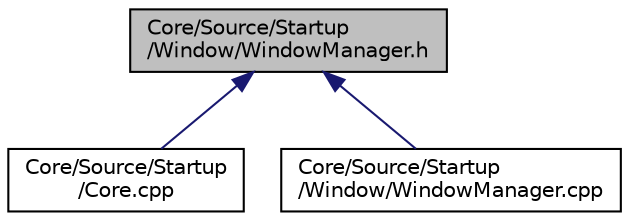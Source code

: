 digraph "Core/Source/Startup/Window/WindowManager.h"
{
  edge [fontname="Helvetica",fontsize="10",labelfontname="Helvetica",labelfontsize="10"];
  node [fontname="Helvetica",fontsize="10",shape=record];
  Node2 [label="Core/Source/Startup\l/Window/WindowManager.h",height=0.2,width=0.4,color="black", fillcolor="grey75", style="filled", fontcolor="black"];
  Node2 -> Node3 [dir="back",color="midnightblue",fontsize="10",style="solid",fontname="Helvetica"];
  Node3 [label="Core/Source/Startup\l/Core.cpp",height=0.2,width=0.4,color="black", fillcolor="white", style="filled",URL="$_core_8cpp.html"];
  Node2 -> Node4 [dir="back",color="midnightblue",fontsize="10",style="solid",fontname="Helvetica"];
  Node4 [label="Core/Source/Startup\l/Window/WindowManager.cpp",height=0.2,width=0.4,color="black", fillcolor="white", style="filled",URL="$_window_manager_8cpp.html"];
}
